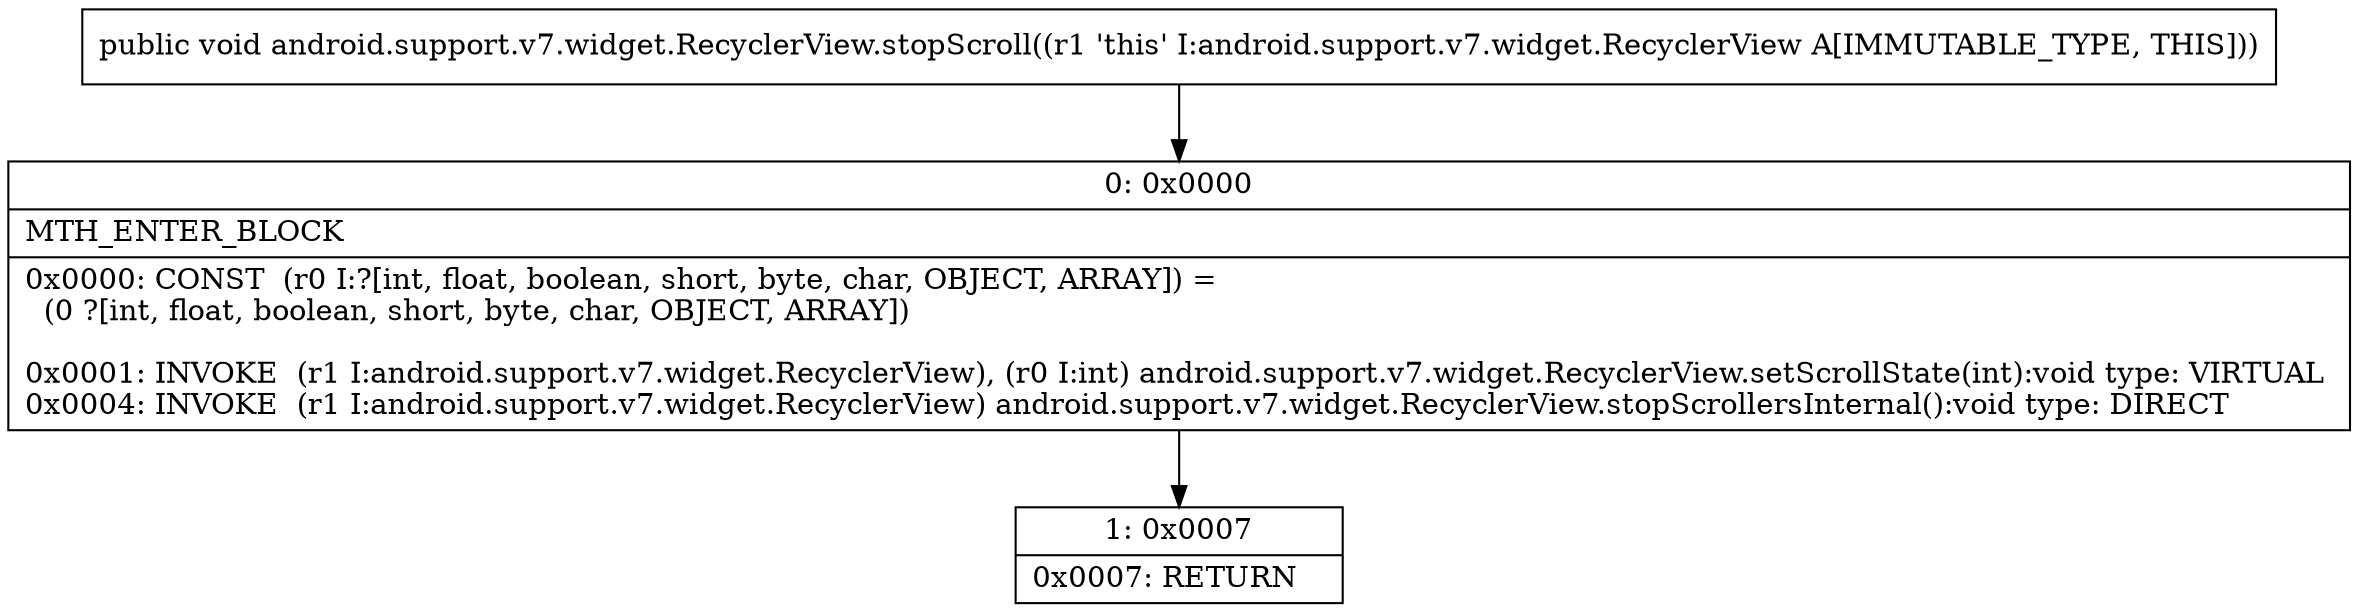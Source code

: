 digraph "CFG forandroid.support.v7.widget.RecyclerView.stopScroll()V" {
Node_0 [shape=record,label="{0\:\ 0x0000|MTH_ENTER_BLOCK\l|0x0000: CONST  (r0 I:?[int, float, boolean, short, byte, char, OBJECT, ARRAY]) = \l  (0 ?[int, float, boolean, short, byte, char, OBJECT, ARRAY])\l \l0x0001: INVOKE  (r1 I:android.support.v7.widget.RecyclerView), (r0 I:int) android.support.v7.widget.RecyclerView.setScrollState(int):void type: VIRTUAL \l0x0004: INVOKE  (r1 I:android.support.v7.widget.RecyclerView) android.support.v7.widget.RecyclerView.stopScrollersInternal():void type: DIRECT \l}"];
Node_1 [shape=record,label="{1\:\ 0x0007|0x0007: RETURN   \l}"];
MethodNode[shape=record,label="{public void android.support.v7.widget.RecyclerView.stopScroll((r1 'this' I:android.support.v7.widget.RecyclerView A[IMMUTABLE_TYPE, THIS])) }"];
MethodNode -> Node_0;
Node_0 -> Node_1;
}

